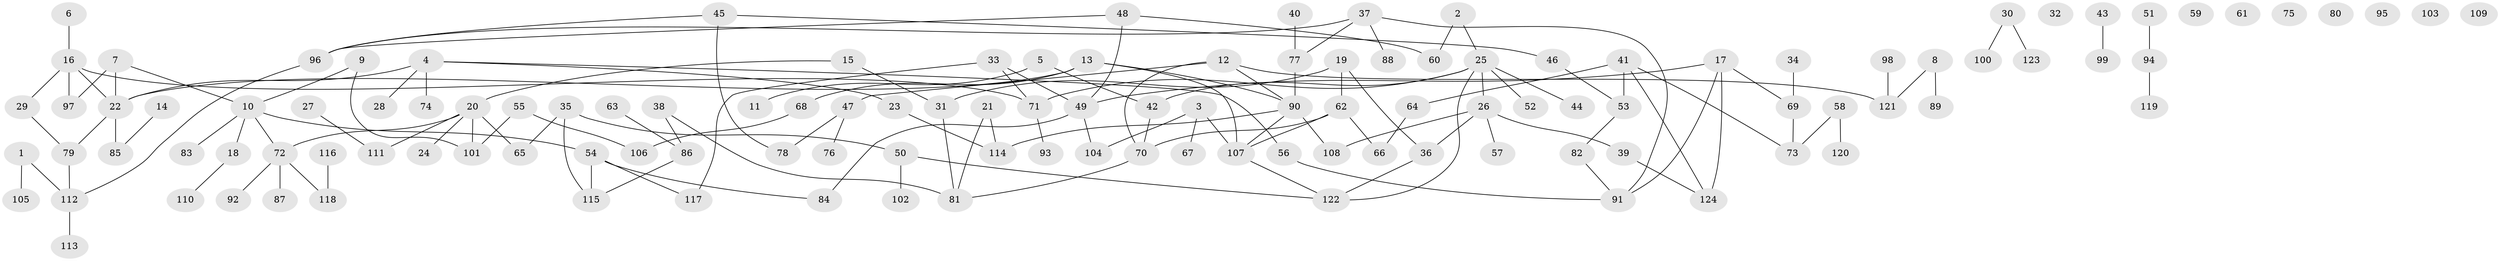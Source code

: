 // coarse degree distribution, {2: 0.1590909090909091, 3: 0.13636363636363635, 5: 0.11363636363636363, 1: 0.3522727272727273, 7: 0.022727272727272728, 9: 0.011363636363636364, 4: 0.06818181818181818, 6: 0.011363636363636364, 8: 0.022727272727272728, 0: 0.10227272727272728}
// Generated by graph-tools (version 1.1) at 2025/23/03/03/25 07:23:28]
// undirected, 124 vertices, 144 edges
graph export_dot {
graph [start="1"]
  node [color=gray90,style=filled];
  1;
  2;
  3;
  4;
  5;
  6;
  7;
  8;
  9;
  10;
  11;
  12;
  13;
  14;
  15;
  16;
  17;
  18;
  19;
  20;
  21;
  22;
  23;
  24;
  25;
  26;
  27;
  28;
  29;
  30;
  31;
  32;
  33;
  34;
  35;
  36;
  37;
  38;
  39;
  40;
  41;
  42;
  43;
  44;
  45;
  46;
  47;
  48;
  49;
  50;
  51;
  52;
  53;
  54;
  55;
  56;
  57;
  58;
  59;
  60;
  61;
  62;
  63;
  64;
  65;
  66;
  67;
  68;
  69;
  70;
  71;
  72;
  73;
  74;
  75;
  76;
  77;
  78;
  79;
  80;
  81;
  82;
  83;
  84;
  85;
  86;
  87;
  88;
  89;
  90;
  91;
  92;
  93;
  94;
  95;
  96;
  97;
  98;
  99;
  100;
  101;
  102;
  103;
  104;
  105;
  106;
  107;
  108;
  109;
  110;
  111;
  112;
  113;
  114;
  115;
  116;
  117;
  118;
  119;
  120;
  121;
  122;
  123;
  124;
  1 -- 105;
  1 -- 112;
  2 -- 25;
  2 -- 60;
  3 -- 67;
  3 -- 104;
  3 -- 107;
  4 -- 22;
  4 -- 23;
  4 -- 28;
  4 -- 56;
  4 -- 74;
  5 -- 11;
  5 -- 42;
  6 -- 16;
  7 -- 10;
  7 -- 22;
  7 -- 97;
  8 -- 89;
  8 -- 121;
  9 -- 10;
  9 -- 101;
  10 -- 18;
  10 -- 54;
  10 -- 72;
  10 -- 83;
  12 -- 47;
  12 -- 70;
  12 -- 90;
  12 -- 121;
  13 -- 22;
  13 -- 68;
  13 -- 90;
  13 -- 107;
  14 -- 85;
  15 -- 20;
  15 -- 31;
  16 -- 22;
  16 -- 29;
  16 -- 71;
  16 -- 97;
  17 -- 49;
  17 -- 69;
  17 -- 91;
  17 -- 124;
  18 -- 110;
  19 -- 31;
  19 -- 36;
  19 -- 62;
  20 -- 24;
  20 -- 65;
  20 -- 72;
  20 -- 101;
  20 -- 111;
  21 -- 81;
  21 -- 114;
  22 -- 79;
  22 -- 85;
  23 -- 114;
  25 -- 26;
  25 -- 42;
  25 -- 44;
  25 -- 52;
  25 -- 71;
  25 -- 122;
  26 -- 36;
  26 -- 39;
  26 -- 57;
  26 -- 108;
  27 -- 111;
  29 -- 79;
  30 -- 100;
  30 -- 123;
  31 -- 81;
  33 -- 49;
  33 -- 71;
  33 -- 117;
  34 -- 69;
  35 -- 50;
  35 -- 65;
  35 -- 115;
  36 -- 122;
  37 -- 77;
  37 -- 88;
  37 -- 91;
  37 -- 96;
  38 -- 81;
  38 -- 86;
  39 -- 124;
  40 -- 77;
  41 -- 53;
  41 -- 64;
  41 -- 73;
  41 -- 124;
  42 -- 70;
  43 -- 99;
  45 -- 46;
  45 -- 78;
  45 -- 96;
  46 -- 53;
  47 -- 76;
  47 -- 78;
  48 -- 49;
  48 -- 60;
  48 -- 96;
  49 -- 84;
  49 -- 104;
  50 -- 102;
  50 -- 122;
  51 -- 94;
  53 -- 82;
  54 -- 84;
  54 -- 115;
  54 -- 117;
  55 -- 101;
  55 -- 106;
  56 -- 91;
  58 -- 73;
  58 -- 120;
  62 -- 66;
  62 -- 70;
  62 -- 107;
  63 -- 86;
  64 -- 66;
  68 -- 106;
  69 -- 73;
  70 -- 81;
  71 -- 93;
  72 -- 87;
  72 -- 92;
  72 -- 118;
  77 -- 90;
  79 -- 112;
  82 -- 91;
  86 -- 115;
  90 -- 107;
  90 -- 108;
  90 -- 114;
  94 -- 119;
  96 -- 112;
  98 -- 121;
  107 -- 122;
  112 -- 113;
  116 -- 118;
}
